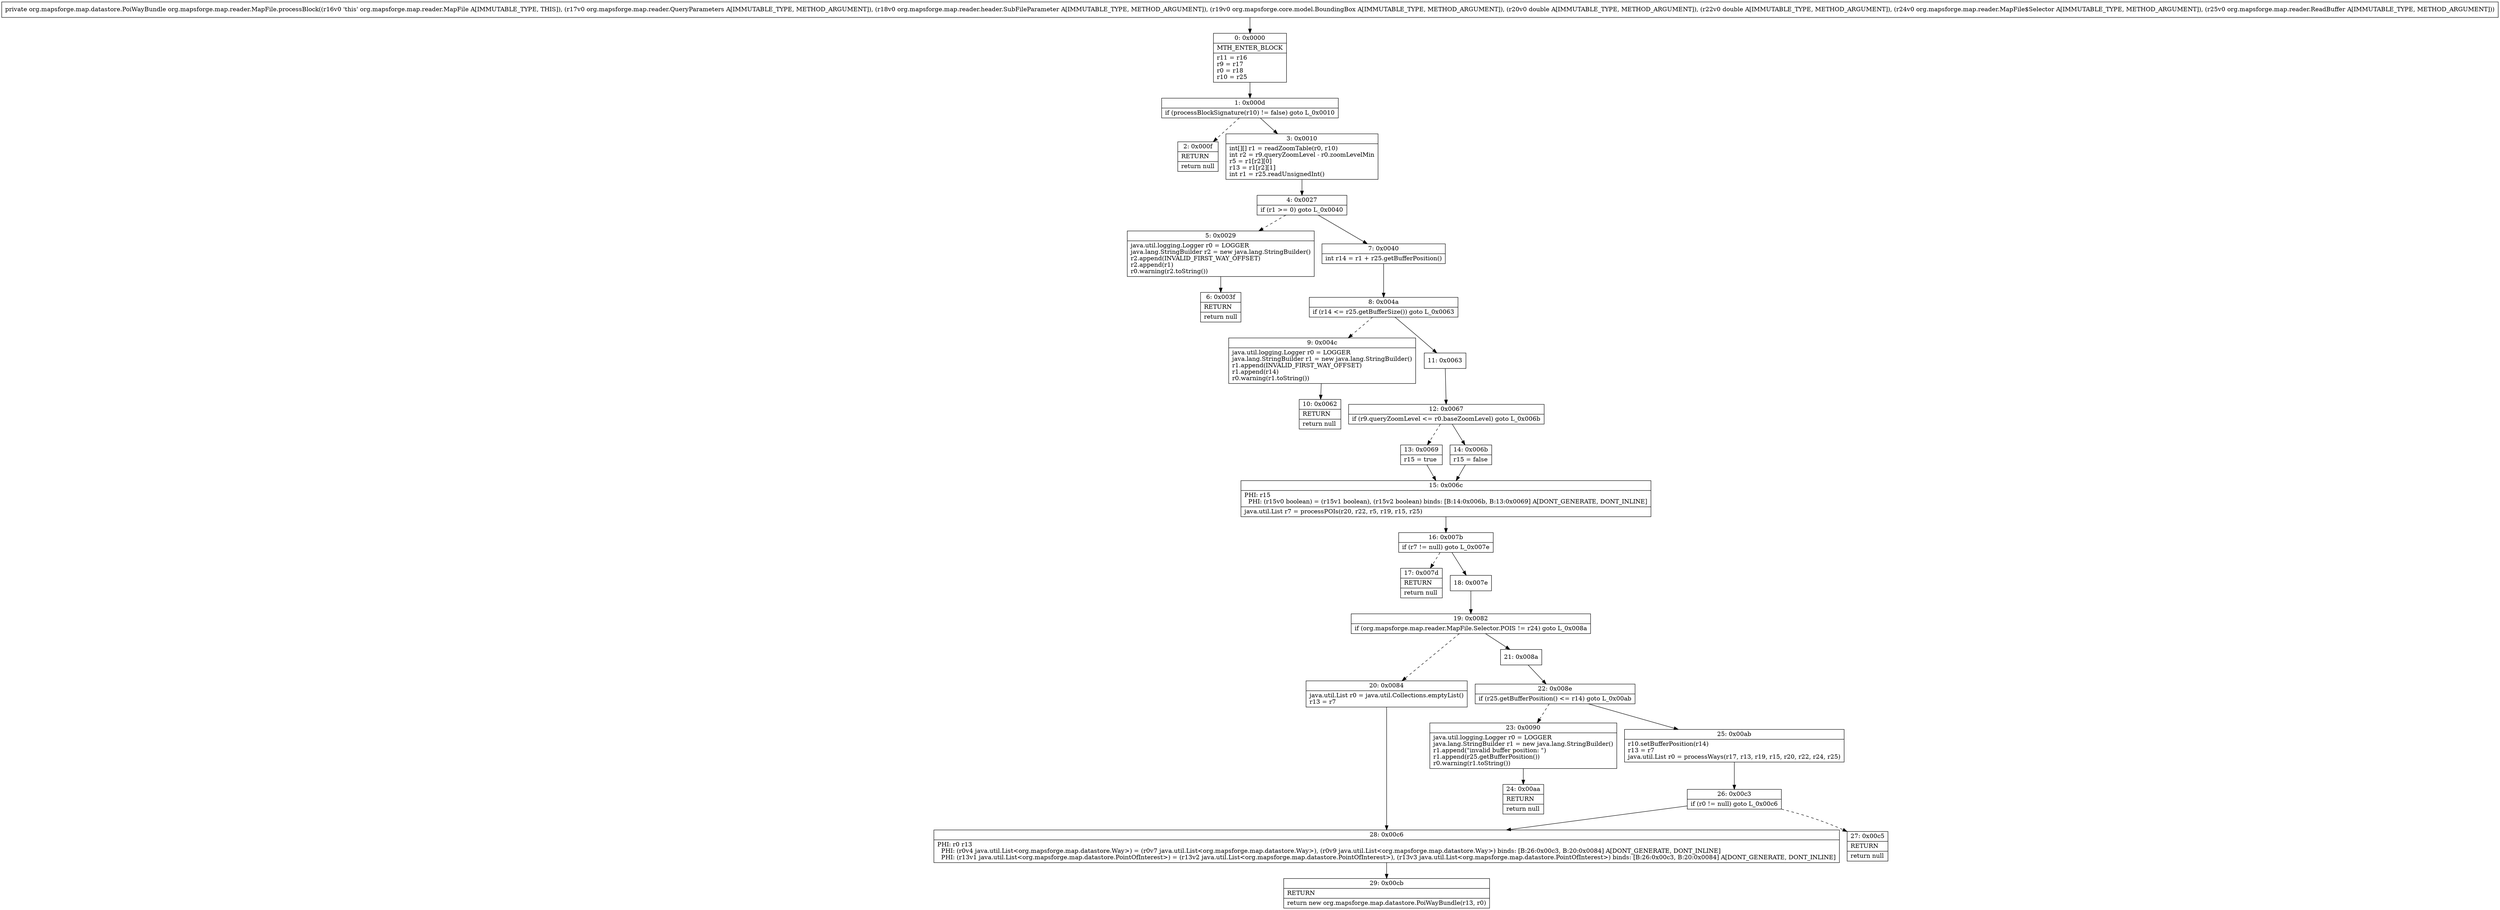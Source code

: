 digraph "CFG fororg.mapsforge.map.reader.MapFile.processBlock(Lorg\/mapsforge\/map\/reader\/QueryParameters;Lorg\/mapsforge\/map\/reader\/header\/SubFileParameter;Lorg\/mapsforge\/core\/model\/BoundingBox;DDLorg\/mapsforge\/map\/reader\/MapFile$Selector;Lorg\/mapsforge\/map\/reader\/ReadBuffer;)Lorg\/mapsforge\/map\/datastore\/PoiWayBundle;" {
Node_0 [shape=record,label="{0\:\ 0x0000|MTH_ENTER_BLOCK\l|r11 = r16\lr9 = r17\lr0 = r18\lr10 = r25\l}"];
Node_1 [shape=record,label="{1\:\ 0x000d|if (processBlockSignature(r10) != false) goto L_0x0010\l}"];
Node_2 [shape=record,label="{2\:\ 0x000f|RETURN\l|return null\l}"];
Node_3 [shape=record,label="{3\:\ 0x0010|int[][] r1 = readZoomTable(r0, r10)\lint r2 = r9.queryZoomLevel \- r0.zoomLevelMin\lr5 = r1[r2][0]\lr13 = r1[r2][1]\lint r1 = r25.readUnsignedInt()\l}"];
Node_4 [shape=record,label="{4\:\ 0x0027|if (r1 \>= 0) goto L_0x0040\l}"];
Node_5 [shape=record,label="{5\:\ 0x0029|java.util.logging.Logger r0 = LOGGER\ljava.lang.StringBuilder r2 = new java.lang.StringBuilder()\lr2.append(INVALID_FIRST_WAY_OFFSET)\lr2.append(r1)\lr0.warning(r2.toString())\l}"];
Node_6 [shape=record,label="{6\:\ 0x003f|RETURN\l|return null\l}"];
Node_7 [shape=record,label="{7\:\ 0x0040|int r14 = r1 + r25.getBufferPosition()\l}"];
Node_8 [shape=record,label="{8\:\ 0x004a|if (r14 \<= r25.getBufferSize()) goto L_0x0063\l}"];
Node_9 [shape=record,label="{9\:\ 0x004c|java.util.logging.Logger r0 = LOGGER\ljava.lang.StringBuilder r1 = new java.lang.StringBuilder()\lr1.append(INVALID_FIRST_WAY_OFFSET)\lr1.append(r14)\lr0.warning(r1.toString())\l}"];
Node_10 [shape=record,label="{10\:\ 0x0062|RETURN\l|return null\l}"];
Node_11 [shape=record,label="{11\:\ 0x0063}"];
Node_12 [shape=record,label="{12\:\ 0x0067|if (r9.queryZoomLevel \<= r0.baseZoomLevel) goto L_0x006b\l}"];
Node_13 [shape=record,label="{13\:\ 0x0069|r15 = true\l}"];
Node_14 [shape=record,label="{14\:\ 0x006b|r15 = false\l}"];
Node_15 [shape=record,label="{15\:\ 0x006c|PHI: r15 \l  PHI: (r15v0 boolean) = (r15v1 boolean), (r15v2 boolean) binds: [B:14:0x006b, B:13:0x0069] A[DONT_GENERATE, DONT_INLINE]\l|java.util.List r7 = processPOIs(r20, r22, r5, r19, r15, r25)\l}"];
Node_16 [shape=record,label="{16\:\ 0x007b|if (r7 != null) goto L_0x007e\l}"];
Node_17 [shape=record,label="{17\:\ 0x007d|RETURN\l|return null\l}"];
Node_18 [shape=record,label="{18\:\ 0x007e}"];
Node_19 [shape=record,label="{19\:\ 0x0082|if (org.mapsforge.map.reader.MapFile.Selector.POIS != r24) goto L_0x008a\l}"];
Node_20 [shape=record,label="{20\:\ 0x0084|java.util.List r0 = java.util.Collections.emptyList()\lr13 = r7\l}"];
Node_21 [shape=record,label="{21\:\ 0x008a}"];
Node_22 [shape=record,label="{22\:\ 0x008e|if (r25.getBufferPosition() \<= r14) goto L_0x00ab\l}"];
Node_23 [shape=record,label="{23\:\ 0x0090|java.util.logging.Logger r0 = LOGGER\ljava.lang.StringBuilder r1 = new java.lang.StringBuilder()\lr1.append(\"invalid buffer position: \")\lr1.append(r25.getBufferPosition())\lr0.warning(r1.toString())\l}"];
Node_24 [shape=record,label="{24\:\ 0x00aa|RETURN\l|return null\l}"];
Node_25 [shape=record,label="{25\:\ 0x00ab|r10.setBufferPosition(r14)\lr13 = r7\ljava.util.List r0 = processWays(r17, r13, r19, r15, r20, r22, r24, r25)\l}"];
Node_26 [shape=record,label="{26\:\ 0x00c3|if (r0 != null) goto L_0x00c6\l}"];
Node_27 [shape=record,label="{27\:\ 0x00c5|RETURN\l|return null\l}"];
Node_28 [shape=record,label="{28\:\ 0x00c6|PHI: r0 r13 \l  PHI: (r0v4 java.util.List\<org.mapsforge.map.datastore.Way\>) = (r0v7 java.util.List\<org.mapsforge.map.datastore.Way\>), (r0v9 java.util.List\<org.mapsforge.map.datastore.Way\>) binds: [B:26:0x00c3, B:20:0x0084] A[DONT_GENERATE, DONT_INLINE]\l  PHI: (r13v1 java.util.List\<org.mapsforge.map.datastore.PointOfInterest\>) = (r13v2 java.util.List\<org.mapsforge.map.datastore.PointOfInterest\>), (r13v3 java.util.List\<org.mapsforge.map.datastore.PointOfInterest\>) binds: [B:26:0x00c3, B:20:0x0084] A[DONT_GENERATE, DONT_INLINE]\l}"];
Node_29 [shape=record,label="{29\:\ 0x00cb|RETURN\l|return new org.mapsforge.map.datastore.PoiWayBundle(r13, r0)\l}"];
MethodNode[shape=record,label="{private org.mapsforge.map.datastore.PoiWayBundle org.mapsforge.map.reader.MapFile.processBlock((r16v0 'this' org.mapsforge.map.reader.MapFile A[IMMUTABLE_TYPE, THIS]), (r17v0 org.mapsforge.map.reader.QueryParameters A[IMMUTABLE_TYPE, METHOD_ARGUMENT]), (r18v0 org.mapsforge.map.reader.header.SubFileParameter A[IMMUTABLE_TYPE, METHOD_ARGUMENT]), (r19v0 org.mapsforge.core.model.BoundingBox A[IMMUTABLE_TYPE, METHOD_ARGUMENT]), (r20v0 double A[IMMUTABLE_TYPE, METHOD_ARGUMENT]), (r22v0 double A[IMMUTABLE_TYPE, METHOD_ARGUMENT]), (r24v0 org.mapsforge.map.reader.MapFile$Selector A[IMMUTABLE_TYPE, METHOD_ARGUMENT]), (r25v0 org.mapsforge.map.reader.ReadBuffer A[IMMUTABLE_TYPE, METHOD_ARGUMENT])) }"];
MethodNode -> Node_0;
Node_0 -> Node_1;
Node_1 -> Node_2[style=dashed];
Node_1 -> Node_3;
Node_3 -> Node_4;
Node_4 -> Node_5[style=dashed];
Node_4 -> Node_7;
Node_5 -> Node_6;
Node_7 -> Node_8;
Node_8 -> Node_9[style=dashed];
Node_8 -> Node_11;
Node_9 -> Node_10;
Node_11 -> Node_12;
Node_12 -> Node_13[style=dashed];
Node_12 -> Node_14;
Node_13 -> Node_15;
Node_14 -> Node_15;
Node_15 -> Node_16;
Node_16 -> Node_17[style=dashed];
Node_16 -> Node_18;
Node_18 -> Node_19;
Node_19 -> Node_20[style=dashed];
Node_19 -> Node_21;
Node_20 -> Node_28;
Node_21 -> Node_22;
Node_22 -> Node_23[style=dashed];
Node_22 -> Node_25;
Node_23 -> Node_24;
Node_25 -> Node_26;
Node_26 -> Node_27[style=dashed];
Node_26 -> Node_28;
Node_28 -> Node_29;
}

